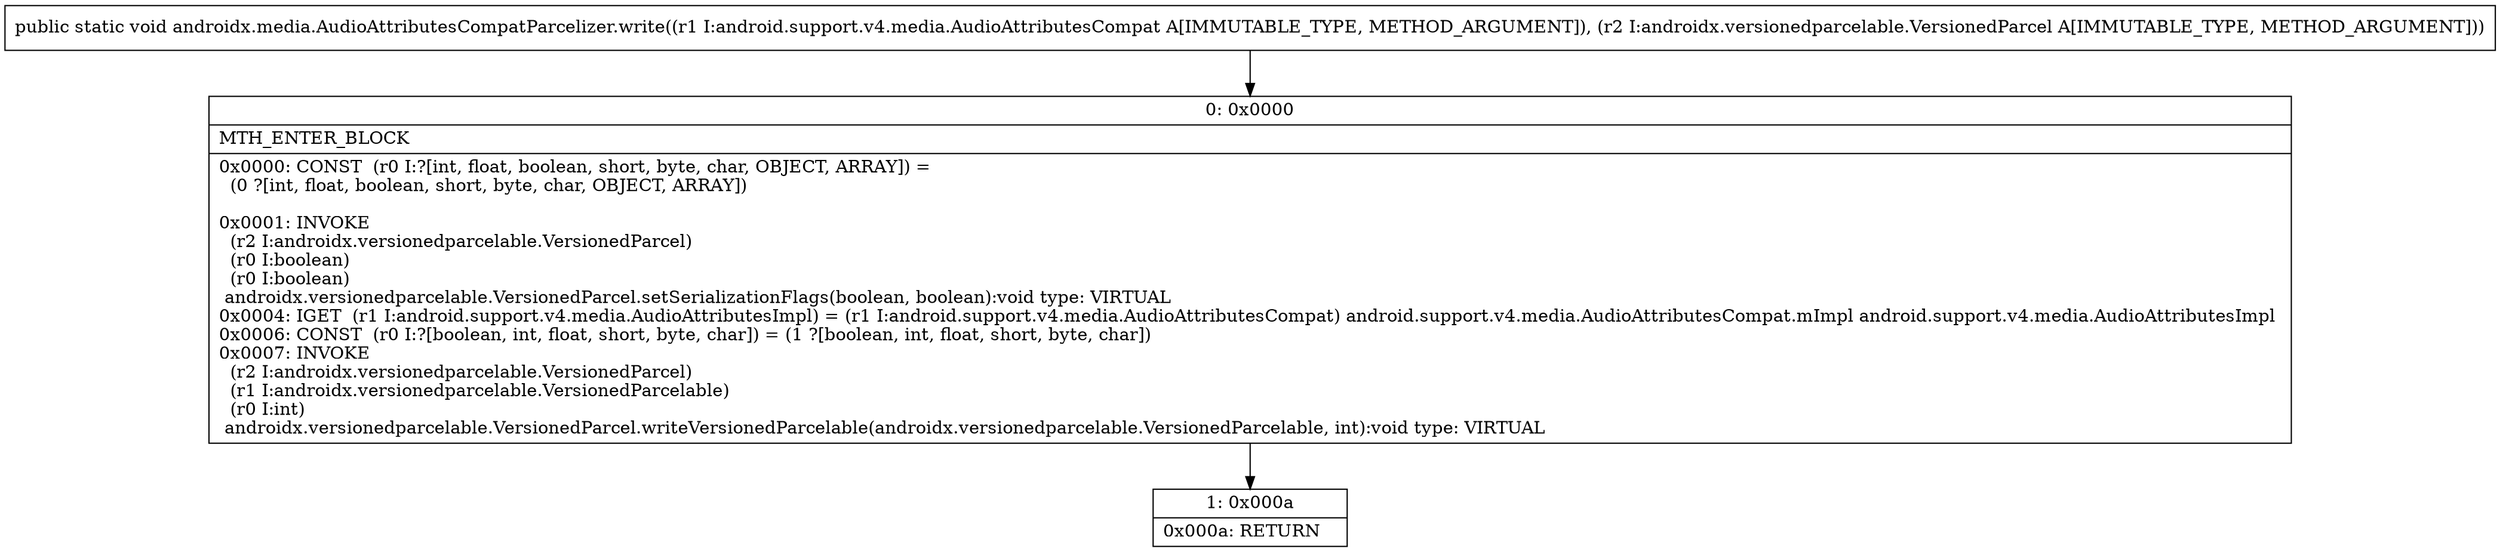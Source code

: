 digraph "CFG forandroidx.media.AudioAttributesCompatParcelizer.write(Landroid\/support\/v4\/media\/AudioAttributesCompat;Landroidx\/versionedparcelable\/VersionedParcel;)V" {
Node_0 [shape=record,label="{0\:\ 0x0000|MTH_ENTER_BLOCK\l|0x0000: CONST  (r0 I:?[int, float, boolean, short, byte, char, OBJECT, ARRAY]) = \l  (0 ?[int, float, boolean, short, byte, char, OBJECT, ARRAY])\l \l0x0001: INVOKE  \l  (r2 I:androidx.versionedparcelable.VersionedParcel)\l  (r0 I:boolean)\l  (r0 I:boolean)\l androidx.versionedparcelable.VersionedParcel.setSerializationFlags(boolean, boolean):void type: VIRTUAL \l0x0004: IGET  (r1 I:android.support.v4.media.AudioAttributesImpl) = (r1 I:android.support.v4.media.AudioAttributesCompat) android.support.v4.media.AudioAttributesCompat.mImpl android.support.v4.media.AudioAttributesImpl \l0x0006: CONST  (r0 I:?[boolean, int, float, short, byte, char]) = (1 ?[boolean, int, float, short, byte, char]) \l0x0007: INVOKE  \l  (r2 I:androidx.versionedparcelable.VersionedParcel)\l  (r1 I:androidx.versionedparcelable.VersionedParcelable)\l  (r0 I:int)\l androidx.versionedparcelable.VersionedParcel.writeVersionedParcelable(androidx.versionedparcelable.VersionedParcelable, int):void type: VIRTUAL \l}"];
Node_1 [shape=record,label="{1\:\ 0x000a|0x000a: RETURN   \l}"];
MethodNode[shape=record,label="{public static void androidx.media.AudioAttributesCompatParcelizer.write((r1 I:android.support.v4.media.AudioAttributesCompat A[IMMUTABLE_TYPE, METHOD_ARGUMENT]), (r2 I:androidx.versionedparcelable.VersionedParcel A[IMMUTABLE_TYPE, METHOD_ARGUMENT])) }"];
MethodNode -> Node_0;
Node_0 -> Node_1;
}

